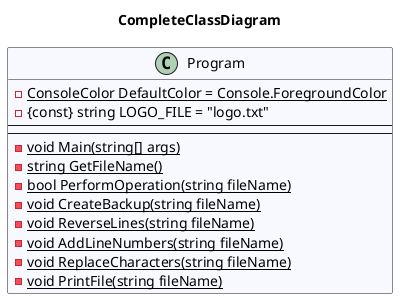 @startuml CompleteClassDiagram
title CompleteClassDiagram
 class Program #GhostWhite {
- {static} ConsoleColor DefaultColor = Console.ForegroundColor
- {const} string LOGO_FILE = "logo.txt"
---
---
- {static} void Main(string[] args)
- {static} string GetFileName()
- {static} bool PerformOperation(string fileName)
- {static} void CreateBackup(string fileName)
- {static} void ReverseLines(string fileName)
- {static} void AddLineNumbers(string fileName)
- {static} void ReplaceCharacters(string fileName)
- {static} void PrintFile(string fileName)
}
@enduml
